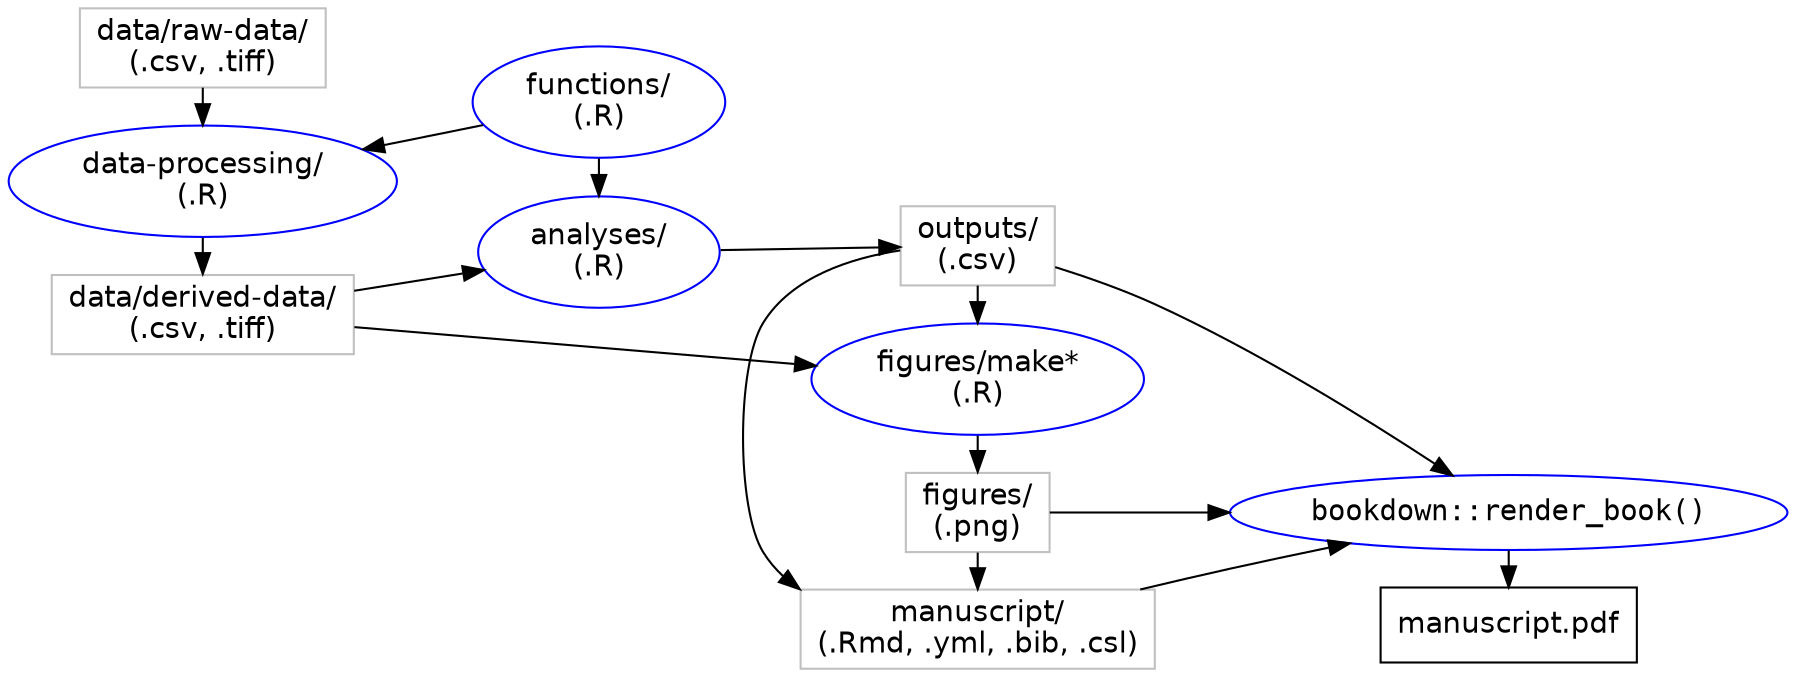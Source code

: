 digraph {

  // Define nodes --------------------------------------------------------------
  node [fontname="Helvetica"]

  // "Action" nodes
  node [shape=oval, color=blue]
  data_processing [label="data-processing/\n(.R)"]
  analyses        [label="analyses/\n(.R)"]
  functions       [label="functions/\n(.R)"]
  make_figures    [label="figures/make*\n(.R)"]
  render          [label="bookdown::render_book()", fontname="Consolas"]

  // "Data" nodes
  node [shape=box, color=grey]
  raw_data     [label="data/raw-data/\n(.csv, .tiff)"]
  derived_data [label="data/derived-data/\n(.csv, .tiff)"]
  figures      [label="figures/\n(.png)"]
  outputs      [label="outputs/\n(.csv)"]
  manuscript   [label="manuscript/\n(.Rmd, .yml, .bib, .csl)"]

  // Final manuscript node
  node [shape=box, color=black]
  final [label="manuscript.pdf"]

  // Define edges --------------------------------------------------------------

  raw_data ->
    data_processing ->
    derived_data ->
    analyses ->
    outputs ->
    make_figures ->
    figures
  derived_data -> make_figures

  {{outputs, figures} -> manuscript} -> render -> final

  functions -> {data_processing, analyses} [constraint=false]

  // Arrange nodes -------------------------------------------------------------

  rankdir=LR
  {
    rank=same
    raw_data, data_processing, derived_data
  }
  {
    rank=same
    functions, analyses
  }
  {
    rank=same
    make_figures, outputs, figures, manuscript
  }
  {
    rank=same
    render, final
  }

}
